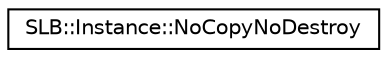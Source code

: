 digraph "Graphical Class Hierarchy"
{
  edge [fontname="Helvetica",fontsize="10",labelfontname="Helvetica",labelfontsize="10"];
  node [fontname="Helvetica",fontsize="10",shape=record];
  rankdir="LR";
  Node1 [label="SLB::Instance::NoCopyNoDestroy",height=0.2,width=0.4,color="black", fillcolor="white", style="filled",URL="$structSLB_1_1Instance_1_1NoCopyNoDestroy.html"];
}
